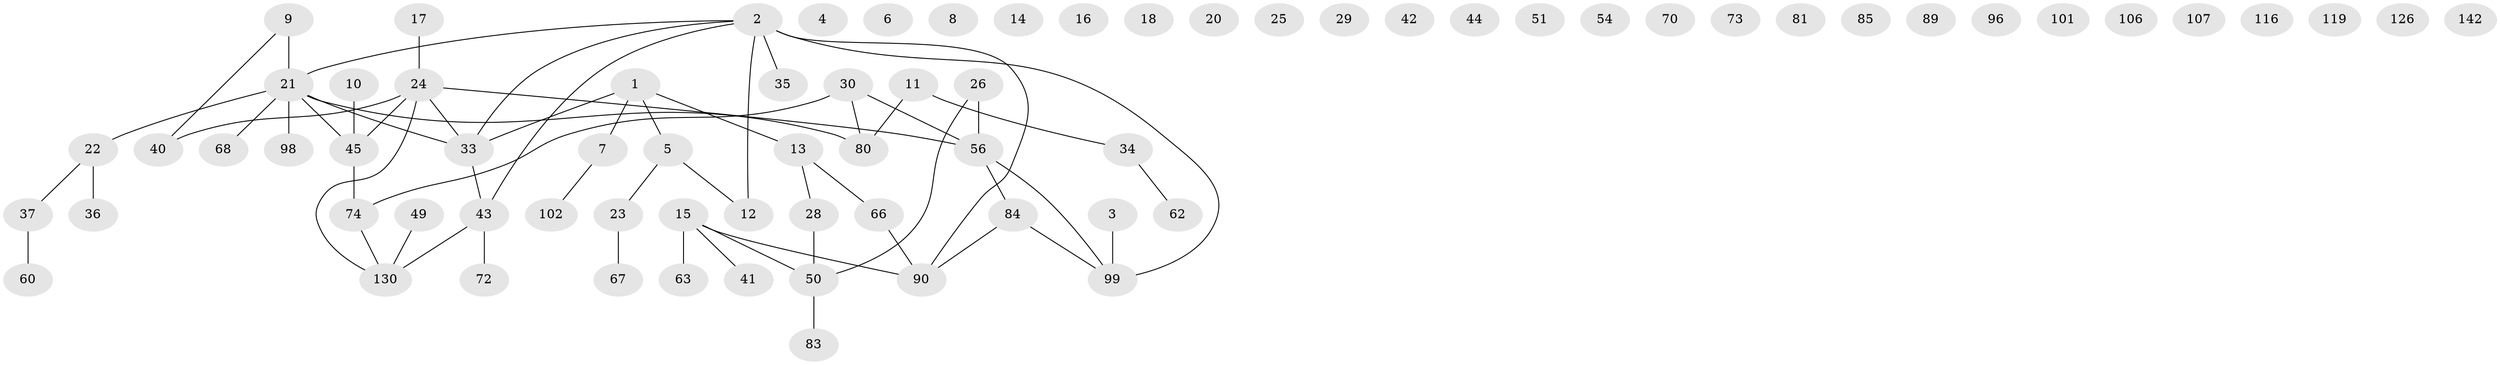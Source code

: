 // original degree distribution, {3: 0.18493150684931506, 4: 0.08904109589041095, 2: 0.273972602739726, 0: 0.1643835616438356, 1: 0.2534246575342466, 6: 0.00684931506849315, 5: 0.0273972602739726}
// Generated by graph-tools (version 1.1) at 2025/12/03/09/25 04:12:58]
// undirected, 73 vertices, 61 edges
graph export_dot {
graph [start="1"]
  node [color=gray90,style=filled];
  1 [super="+128+143"];
  2 [super="+53+113+27+19"];
  3 [super="+65"];
  4;
  5 [super="+47"];
  6;
  7;
  8 [super="+76"];
  9 [super="+31"];
  10 [super="+52"];
  11 [super="+92+57"];
  12 [super="+82"];
  13 [super="+125"];
  14;
  15 [super="+38+48+112"];
  16;
  17 [super="+71"];
  18;
  20;
  21 [super="+78+61+121"];
  22 [super="+32"];
  23 [super="+94"];
  24 [super="+64"];
  25;
  26 [super="+87"];
  28 [super="+100"];
  29;
  30;
  33 [super="+58"];
  34 [super="+141+86"];
  35;
  36 [super="+55+93"];
  37 [super="+59"];
  40 [super="+69"];
  41;
  42;
  43 [super="+145+110"];
  44;
  45 [super="+105"];
  49;
  50 [super="+79"];
  51;
  54;
  56 [super="+77"];
  60;
  62;
  63;
  66 [super="+75"];
  67;
  68;
  70;
  72;
  73;
  74 [super="+133"];
  80 [super="+114"];
  81;
  83;
  84 [super="+104"];
  85;
  89 [super="+117+97"];
  90 [super="+111+95"];
  96;
  98;
  99 [super="+109"];
  101;
  102 [super="+103"];
  106;
  107;
  116;
  119;
  126;
  130 [super="+132"];
  142;
  1 -- 5;
  1 -- 7;
  1 -- 13;
  1 -- 33;
  2 -- 33;
  2 -- 35;
  2 -- 90;
  2 -- 99 [weight=2];
  2 -- 21;
  2 -- 43;
  2 -- 12;
  3 -- 99;
  5 -- 12;
  5 -- 23;
  7 -- 102;
  9 -- 40;
  9 -- 21 [weight=2];
  10 -- 45;
  11 -- 80;
  11 -- 34;
  13 -- 66;
  13 -- 28;
  15 -- 41;
  15 -- 50;
  15 -- 63;
  15 -- 90;
  17 -- 24;
  21 -- 33;
  21 -- 68;
  21 -- 45;
  21 -- 80;
  21 -- 98;
  21 -- 22;
  22 -- 36 [weight=2];
  22 -- 37;
  23 -- 67;
  24 -- 130;
  24 -- 56;
  24 -- 33;
  24 -- 40;
  24 -- 45;
  26 -- 56;
  26 -- 50;
  28 -- 50;
  30 -- 80;
  30 -- 74;
  30 -- 56;
  33 -- 43;
  34 -- 62;
  37 -- 60;
  43 -- 130;
  43 -- 72;
  45 -- 74 [weight=2];
  49 -- 130;
  50 -- 83;
  56 -- 99;
  56 -- 84;
  66 -- 90;
  74 -- 130;
  84 -- 99;
  84 -- 90;
}
